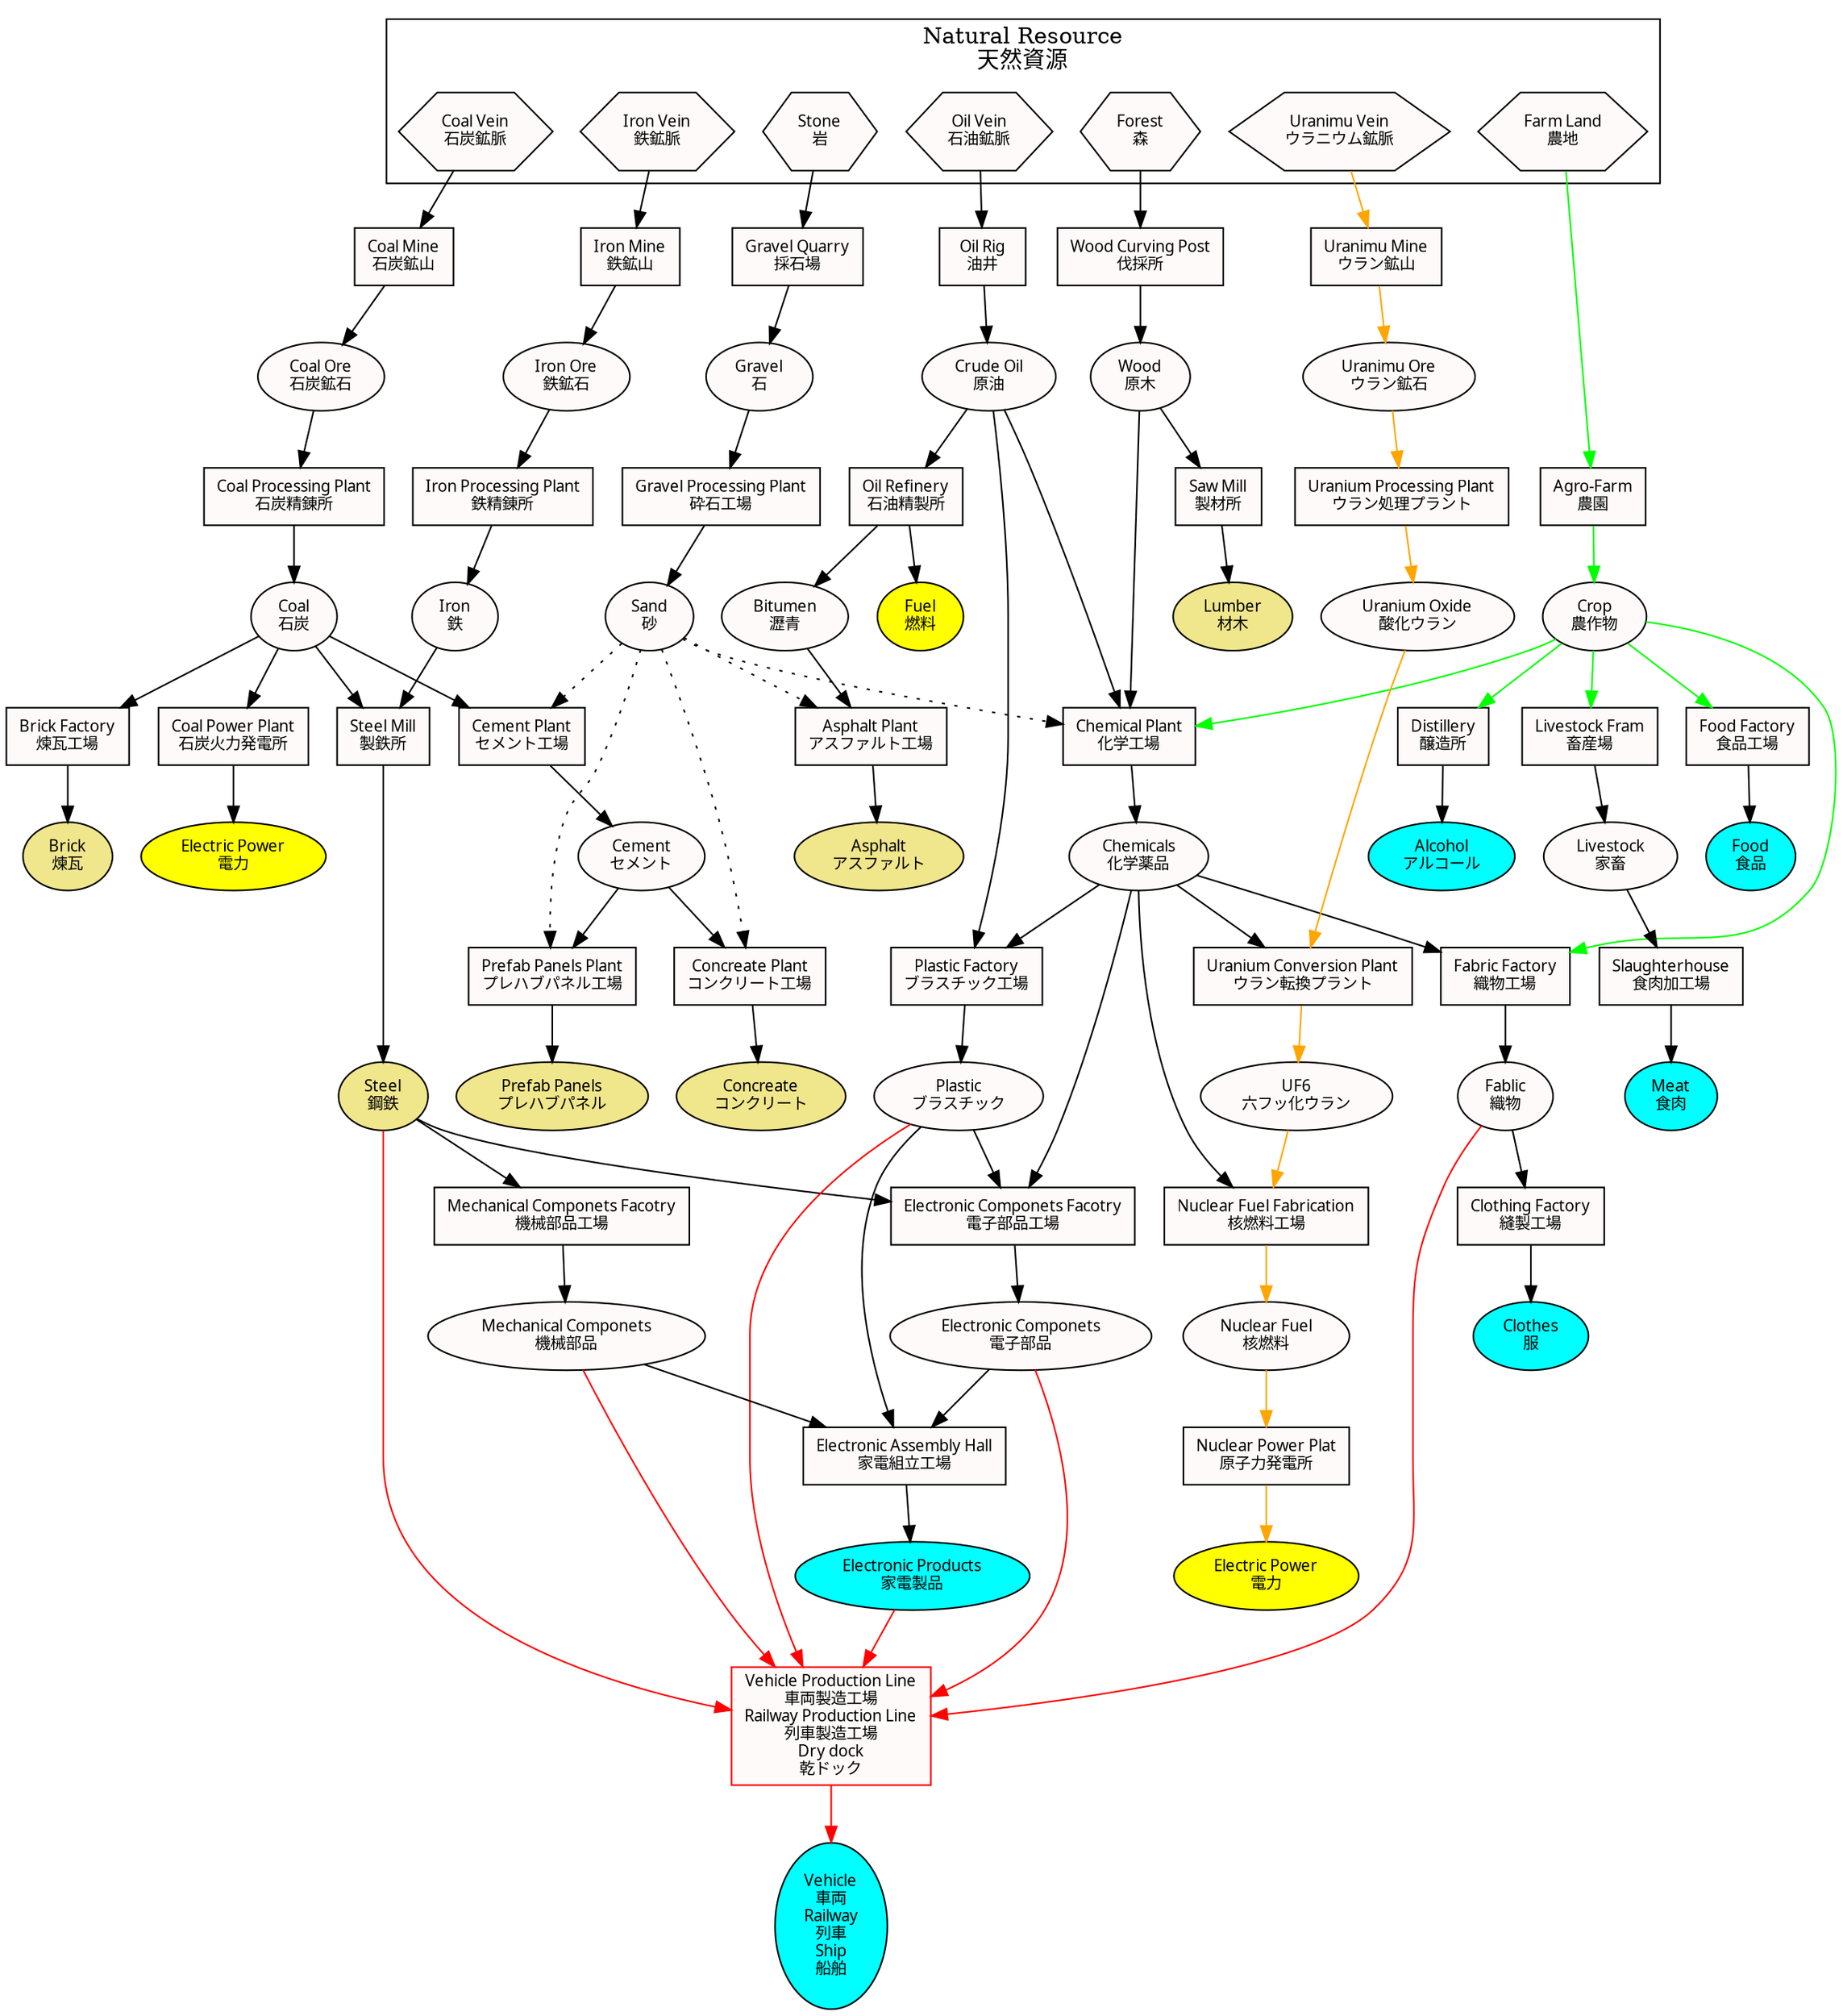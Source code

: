 digraph {
    node [fontsize="10px", fontname="IPAGothic", style="filled", fillcolor="snow"]

    subgraph cluster_01 {
        graph [label="Natural Resource\n天然資源", shape="box"]
        forest [label="Forest\n森",shape="hexagon"]
        stone [label="Stone\n岩",shape="hexagon"]
        iV [label="Iron Vein\n鉄鉱脈",shape="hexagon"]
        cV [label="Coal Vein\n石炭鉱脈",shape="hexagon"]
        oV [label="Oil Vein\n石油鉱脈",shape="hexagon"]
        uV [label="Uranimu Vein\nウラニウム鉱脈",shape="hexagon"]
        farmland [label="Farm Land\n農地",shape="hexagon"]
    }

    wc [label="Wood Curving Post\n伐採所", shape="box"]
    sawmill [label="Saw Mill\n製材所", shape="box"]
    wood [label="Wood\n原木",shape="oval"]
    lumber [label="Lumber\n材木",shape="oval",fillcolor="khaki"]
    forest -> wc -> wood -> sawmill -> lumber

    iM [label="Iron Mine\n鉄鉱山",shape="box"]
    iO [label="Iron Ore\n鉄鉱石",shape="oval"]
    iP [label="Iron Processing Plant\n鉄精錬所",shape="box"]
    iron [label="Iron\n鉄", shape="oval"]
    iV -> iM -> iO -> iP ->iron

    cM [label="Coal Mine\n石炭鉱山",shape="box"]
    cO [label="Coal Ore\n石炭鉱石",shape="oval"]
    cP [label="Coal Processing Plant\n石炭精錬所",shape="box"]
    coal [label="Coal\n石炭", shape="oval"]
    cPP [label="Coal Power Plant\n石炭火力発電所", shape="box"]
    electric [label="Electric Power\n電力", shape="oval", fillcolor="yellow"]
    cV -> cM -> cO -> cP -> coal -> cPP -> electric

    oM [label="Oil Rig\n油井",shape="box"]
    oil [label="Crude Oil\n原油",shape="oval"]
    oP [label="Oil Refinery\n石油精製所",shape="box"]
    fuel [label="Fuel\n燃料", shape="oval", fillcolor="yellow"]
    bitumen [label="Bitumen\n瀝青", shape="oval"]
    ap [label="Asphalt Plant\nアスファルト工場", shape="box"]
    asphalt [label="Asphalt\nアスファルト", shape="oval",fillcolor="khaki"]
    
    oV -> oM -> oil -> oP -> fuel
    oP -> bitumen -> ap -> asphalt

    gQ [label="Gravel Quarry\n採石場", shape="box"]
    gravel [label="Gravel\n石", shappe="oval"]
    gP [label="Gravel Processing Plant\n砕石工場", shape="box"]
    sand [label="Sand\n砂", shape="oval"]

    stone->gQ->gravel->gP->sand
    sand -> ap [style="dotted"]

    steelmill [label="Steel Mill\n製鉄所", shape="box"]
    steel [label="Steel\n鋼鉄", shape="oval",fillcolor="khaki"]
    iron -> steelmill
    coal -> steelmill
    steelmill -> steel

    bf [label="Brick Factory\n煉瓦工場", shape="box"]
    brick [label="Brick\n煉瓦", shape="oval",fillcolor="khaki"]
    coal -> bf -> brick

    chemP [label="Chemical Plant\n化学工場", shape="box"]
    chem  [label="Chemicals\n化学薬品", shaple="oval"]
    wood -> chemP
    sand -> chemP [style="dotted"]
    oil  -> chemP
    crop -> chemP [color="green"]
    chemP -> chem

    plasticP [label="Plastic Factory\nブラスチック工場", shape="box"]
    plastic  [label="Plastic\nブラスチック", shaple="oval"]
    chem -> plasticP
    oil -> plasticP
    plasticP -> plastic

    mechFactory [label="Mechanical Componets Facotry\n機械部品工場", shape="box"]
    mechComponet [label="Mechanical Componets\n機械部品", shape="oval"]
    steel -> mechFactory -> mechComponet

    elecFactory [label="Electronic Componets Facotry\n電子部品工場", shape="box"]
    elecComponent [label="Electronic Componets\n電子部品", shape="oval"]

    chem -> elecFactory
    plastic -> elecFactory
    steel -> elecFactory
    elecFactory -> elecComponent

    elecAssembly [label="Electronic Assembly Hall\n家電組立工場", shape="box"]
    elecProducts [label="Electronic Products\n家電製品", shape="oval", fillcolor="cyan"]

    elecComponent -> elecAssembly
    plastic -> elecAssembly
    mechComponet -> elecAssembly
    elecAssembly -> elecProducts

    fF [label="Fabric Factory\n織物工場", shape="box"]
    fabric [label="Fablic\n織物", shape="oval"]
    cF [label="Clothing Factory\n縫製工場", shape="box"]
    clothes [label="Clothes\n服", shape="oval",fillcolor="cyan"]
    crop -> fF  [color="green"]
    chem -> fF -> fabric -> cF -> clothes

    cementPlant [label="Cement Plant\nセメント工場", shape="box"]
    cement [label="Cement\nセメント"]
    sand -> cementPlant [style="dotted"]
    coal -> cementPlant
    cementPlant -> cement

    concreatePlant [label="Concreate Plant\nコンクリート工場", shape="box"]
    concreate [label="Concreate\nコンクリート", fillcolor="khaki"]
    sand -> concreatePlant [style="dotted"]
    cement -> concreatePlant
    concreatePlant -> concreate

    prefabPPlant [label="Prefab Panels Plant\nプレハブパネル工場", shape="box"]
    prefabP [label="Prefab Panels\nプレハブパネル", fillcolor="khaki"]
    sand -> prefabPPlant [style="dotted"]
    cement -> prefabPPlant
    prefabPPlant -> prefabP

    prefabPPlant [label="Prefab Panels Plant\nプレハブパネル工場", shape="box"]

    agroFarm [label="Agro-Farm\n農園", shape="box"]
    crop [label="Crop\n農作物", shape="oval"]
    farmland -> agroFarm -> crop [color="green"]

    livestockFarm [label="Livestock Fram\n畜産場",shape="box"]
    livestock [label="Livestock\n家畜",shape="oval"]
    slaughterhouse [label="Slaughterhouse\n食肉加工場",shape="box"]
    meat [label="Meat\n食肉",shape="oval",fillcolor="cyan"]

    crop -> livestockFarm [color="green"]
    livestockFarm -> livestock -> slaughterhouse -> meat
    
    foodFacotry [label="Food Factory\n食品工場", shape="box"]
    food [label="Food\n食品", shape="oval", fillcolor="cyan"]

    crop -> foodFacotry [color="green"]
    foodFacotry -> food

    distillery [label="Distillery\n醸造所", shape="box"]
    alcohol [label="Alcohol\nアルコール", shape="oval", fillcolor="cyan"]

    crop -> distillery [color="green"]
    distillery -> alcohol

    vehicleP [label="Vehicle Production Line\n車両製造工場\nRailway Production Line\n列車製造工場\nDry dock\n乾ドック", shape="box",color="red"]
    vehicle [label="Vehicle\n車両\nRailway\n列車\nShip\n船舶", shape="oval",fillcolor="cyan"]
    plastic -> vehicleP [color="red"]
    mechComponet -> vehicleP [color="red"]
    elecComponent -> vehicleP [color="red"]
    elecProducts -> vehicleP [color="red"]
    fabric -> vehicleP [color="red"]
    steel -> vehicleP [color="red"]
    vehicleP -> vehicle [color="red"]

    uM [label="Uranimu Mine\nウラン鉱山",shape="box"]
    uO [label="Uranimu Ore\nウラン鉱石",shape="oval"]
    uPP [label="Uranium Processing Plant\nウラン処理プラント",shape="box"]
    uOx [label="Uranium Oxide\n酸化ウラン", shape="oval"]
    uCP [label="Uranium Conversion Plant\nウラン転換プラント",shape="box"]
    uF6 [label="UF6\n六フッ化ウラン", shape="oval"]
    nFF [label="Nuclear Fuel Fabrication\n核燃料工場",shape="box"]
    nF  [label="Nuclear Fuel\n核燃料",shape="oval"]
    nPP [label="Nuclear Power Plat\n原子力発電所", shape="box"]
    electric2 [label="Electric Power\n電力", shape="oval", fillcolor="yellow"]
    uV -> uM -> uO -> uPP -> uOx -> uCP -> uF6 -> nFF -> nF -> nPP -> electric2 [color="orange"]
    chem -> uCP
    chem -> nFF

}